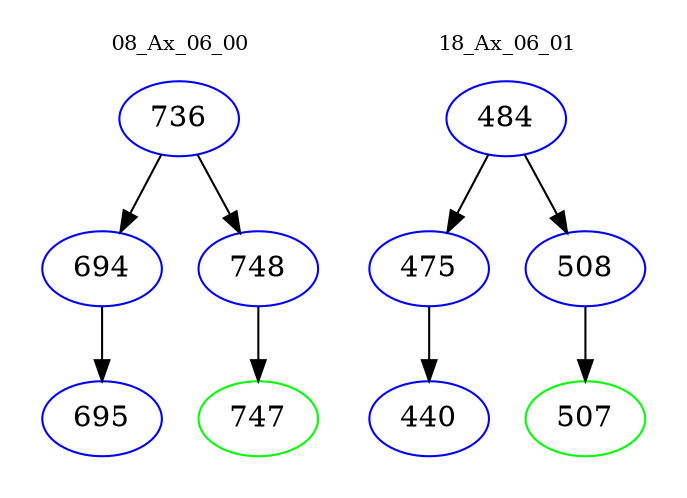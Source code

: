 digraph{
subgraph cluster_0 {
color = white
label = "08_Ax_06_00";
fontsize=10;
T0_736 [label="736", color="blue"]
T0_736 -> T0_694 [color="black"]
T0_694 [label="694", color="blue"]
T0_694 -> T0_695 [color="black"]
T0_695 [label="695", color="blue"]
T0_736 -> T0_748 [color="black"]
T0_748 [label="748", color="blue"]
T0_748 -> T0_747 [color="black"]
T0_747 [label="747", color="green"]
}
subgraph cluster_1 {
color = white
label = "18_Ax_06_01";
fontsize=10;
T1_484 [label="484", color="blue"]
T1_484 -> T1_475 [color="black"]
T1_475 [label="475", color="blue"]
T1_475 -> T1_440 [color="black"]
T1_440 [label="440", color="blue"]
T1_484 -> T1_508 [color="black"]
T1_508 [label="508", color="blue"]
T1_508 -> T1_507 [color="black"]
T1_507 [label="507", color="green"]
}
}
